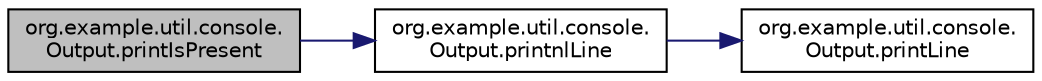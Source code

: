 digraph "org.example.util.console.Output.printIsPresent"
{
 // LATEX_PDF_SIZE
  edge [fontname="Helvetica",fontsize="10",labelfontname="Helvetica",labelfontsize="10"];
  node [fontname="Helvetica",fontsize="10",shape=record];
  rankdir="LR";
  Node1 [label="org.example.util.console.\lOutput.printIsPresent",height=0.2,width=0.4,color="black", fillcolor="grey75", style="filled", fontcolor="black",tooltip="Stampa la stringa \"item + \" è già presente\"."];
  Node1 -> Node2 [color="midnightblue",fontsize="10",style="solid",fontname="Helvetica"];
  Node2 [label="org.example.util.console.\lOutput.printnlLine",height=0.2,width=0.4,color="black", fillcolor="white", style="filled",URL="$d4/d31/a00069_a94c3d547ab0e1b7f8a17b756389aa450.html#a94c3d547ab0e1b7f8a17b756389aa450",tooltip="Stampa una stringa con lineSeparator() finale."];
  Node2 -> Node3 [color="midnightblue",fontsize="10",style="solid",fontname="Helvetica"];
  Node3 [label="org.example.util.console.\lOutput.printLine",height=0.2,width=0.4,color="black", fillcolor="white", style="filled",URL="$d4/d31/a00069_adf62270ce5d7e0dc37915832a4c63300.html#adf62270ce5d7e0dc37915832a4c63300",tooltip="Stampa una stringa senza lineSeparator() finale."];
}
